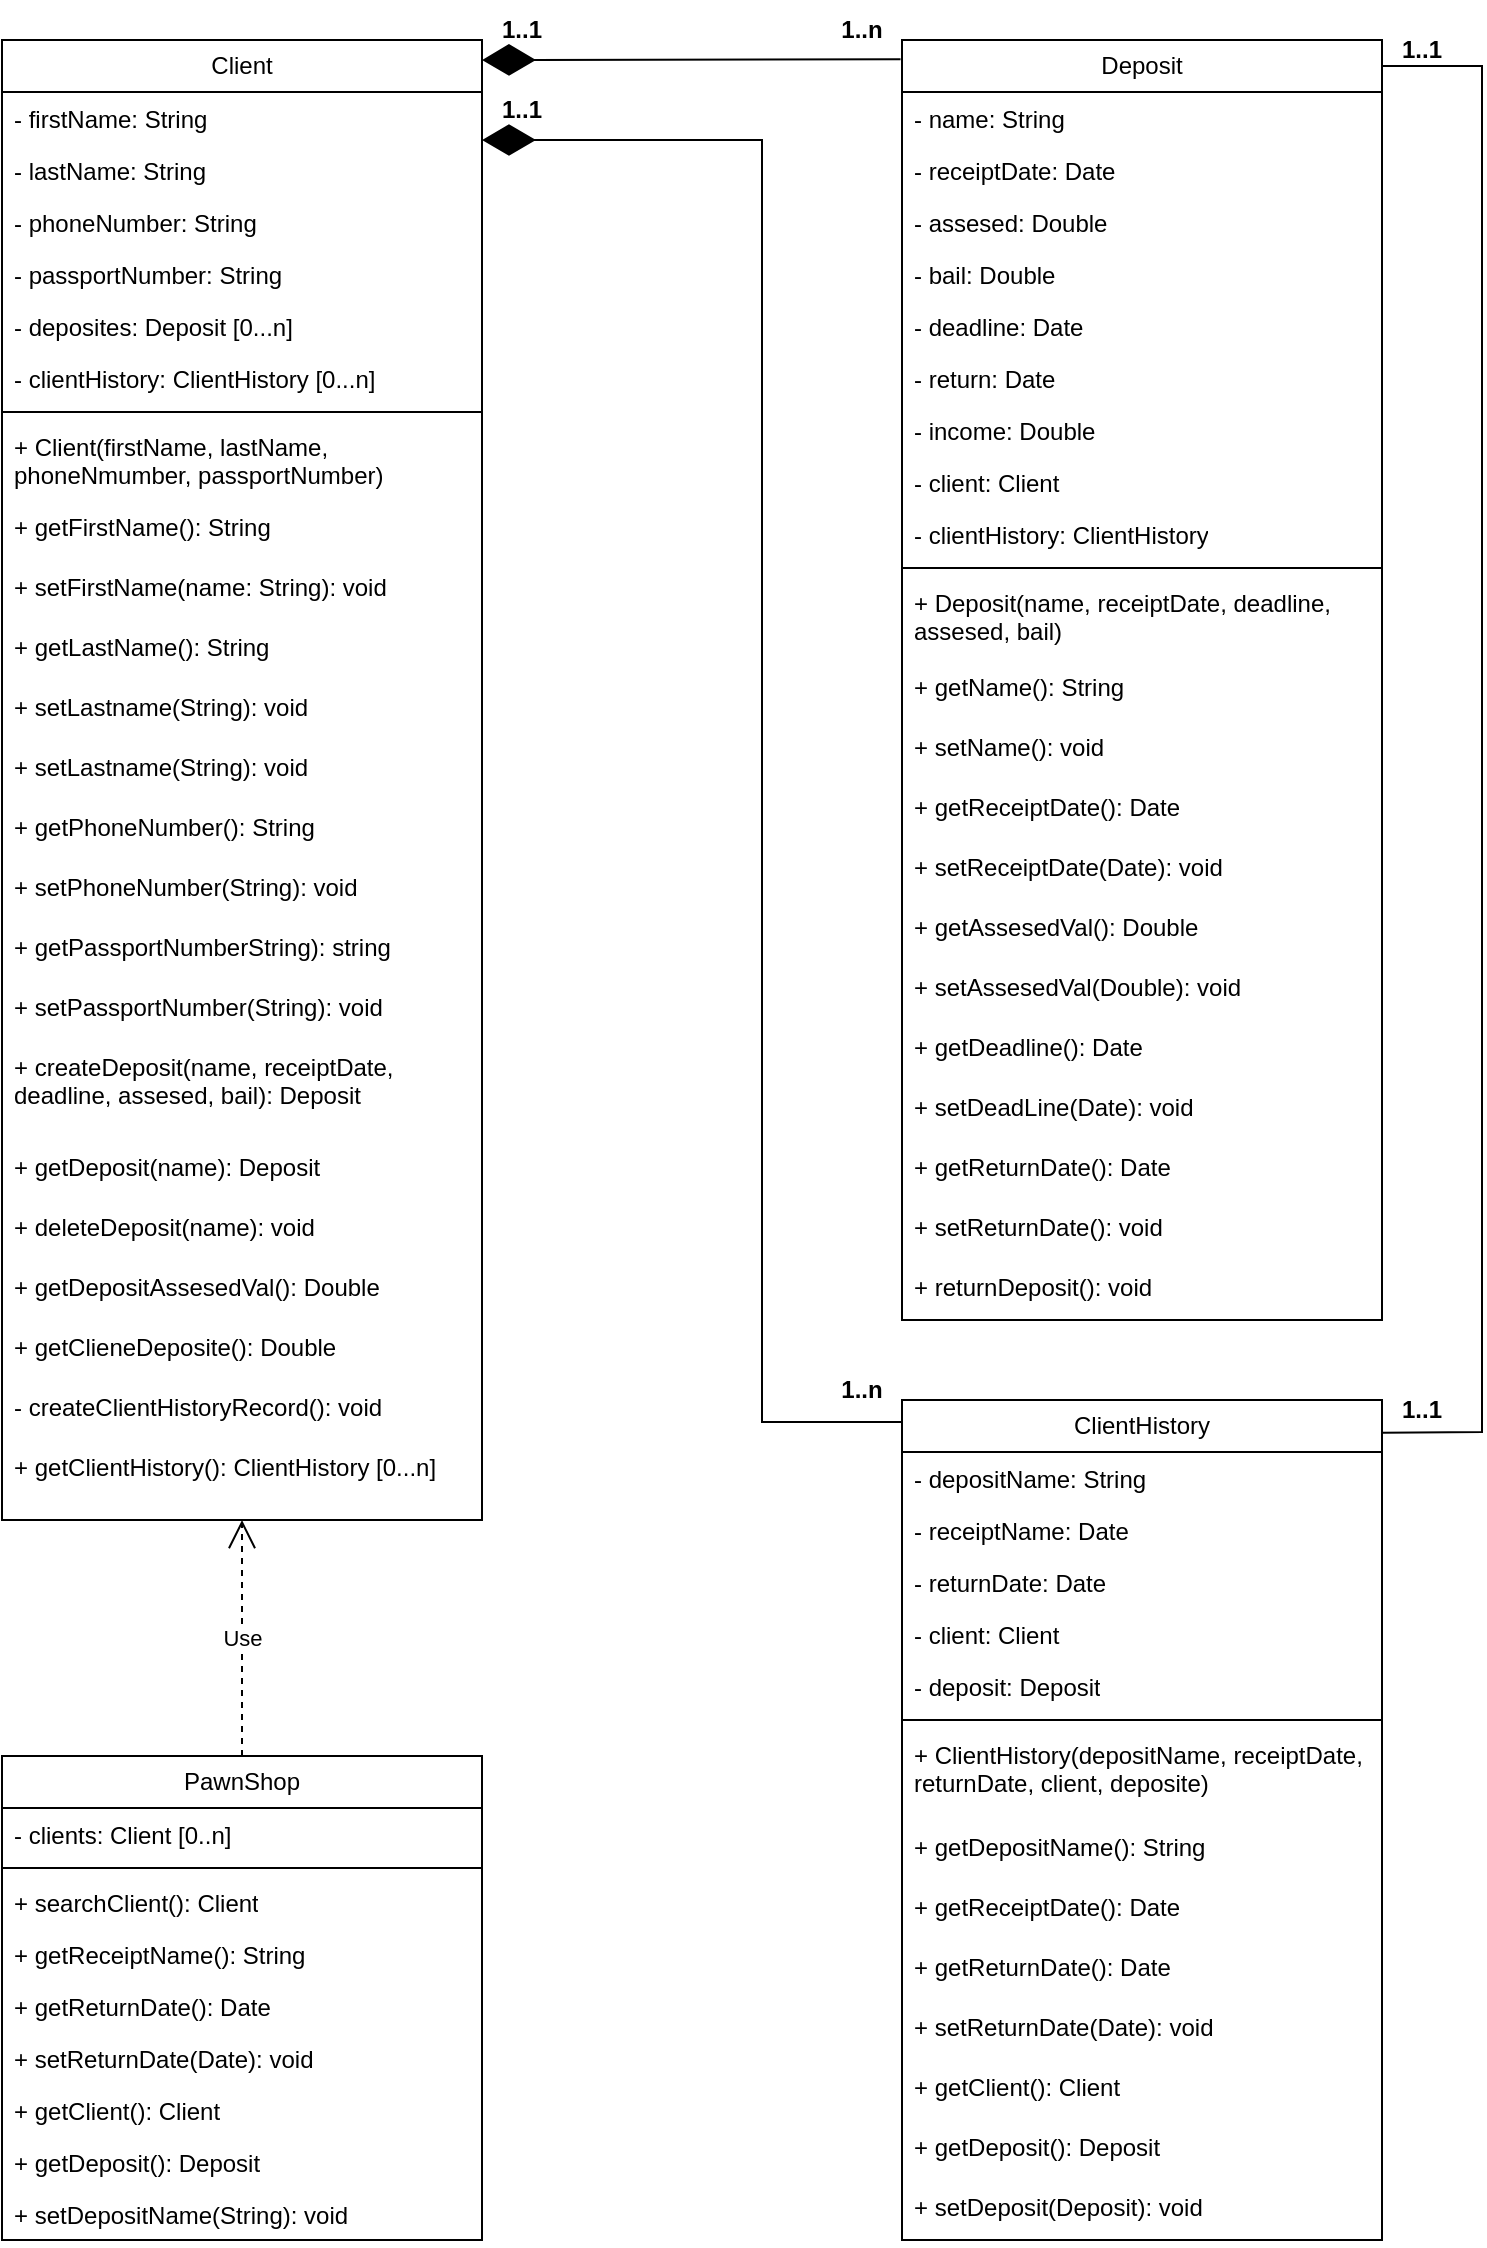 <mxfile version="21.0.10" type="github" pages="2">
  <diagram id="C5RBs43oDa-KdzZeNtuy" name="Page-1">
    <mxGraphModel dx="1050" dy="573" grid="1" gridSize="10" guides="1" tooltips="1" connect="1" arrows="1" fold="1" page="1" pageScale="1" pageWidth="827" pageHeight="1169" math="0" shadow="0">
      <root>
        <mxCell id="WIyWlLk6GJQsqaUBKTNV-0" />
        <mxCell id="WIyWlLk6GJQsqaUBKTNV-1" parent="WIyWlLk6GJQsqaUBKTNV-0" />
        <mxCell id="sgt7M5VkMBeyuBSzD53D-0" value="Client" style="swimlane;fontStyle=0;childLayout=stackLayout;horizontal=1;startSize=26;fillColor=none;horizontalStack=0;resizeParent=1;resizeParentMax=0;resizeLast=0;collapsible=1;marginBottom=0;whiteSpace=wrap;html=1;" vertex="1" parent="WIyWlLk6GJQsqaUBKTNV-1">
          <mxGeometry x="40" y="40" width="240" height="740" as="geometry" />
        </mxCell>
        <mxCell id="sgt7M5VkMBeyuBSzD53D-1" value="- firstName: String" style="text;strokeColor=none;fillColor=none;align=left;verticalAlign=top;spacingLeft=4;spacingRight=4;overflow=hidden;rotatable=0;points=[[0,0.5],[1,0.5]];portConstraint=eastwest;whiteSpace=wrap;html=1;" vertex="1" parent="sgt7M5VkMBeyuBSzD53D-0">
          <mxGeometry y="26" width="240" height="26" as="geometry" />
        </mxCell>
        <mxCell id="sgt7M5VkMBeyuBSzD53D-2" value="- lastName: String" style="text;strokeColor=none;fillColor=none;align=left;verticalAlign=top;spacingLeft=4;spacingRight=4;overflow=hidden;rotatable=0;points=[[0,0.5],[1,0.5]];portConstraint=eastwest;whiteSpace=wrap;html=1;" vertex="1" parent="sgt7M5VkMBeyuBSzD53D-0">
          <mxGeometry y="52" width="240" height="26" as="geometry" />
        </mxCell>
        <mxCell id="sgt7M5VkMBeyuBSzD53D-3" value="- phoneNumber: String" style="text;strokeColor=none;fillColor=none;align=left;verticalAlign=top;spacingLeft=4;spacingRight=4;overflow=hidden;rotatable=0;points=[[0,0.5],[1,0.5]];portConstraint=eastwest;whiteSpace=wrap;html=1;" vertex="1" parent="sgt7M5VkMBeyuBSzD53D-0">
          <mxGeometry y="78" width="240" height="26" as="geometry" />
        </mxCell>
        <mxCell id="sgt7M5VkMBeyuBSzD53D-34" value="- passportNumber: String" style="text;strokeColor=none;fillColor=none;align=left;verticalAlign=top;spacingLeft=4;spacingRight=4;overflow=hidden;rotatable=0;points=[[0,0.5],[1,0.5]];portConstraint=eastwest;whiteSpace=wrap;html=1;" vertex="1" parent="sgt7M5VkMBeyuBSzD53D-0">
          <mxGeometry y="104" width="240" height="26" as="geometry" />
        </mxCell>
        <mxCell id="sgt7M5VkMBeyuBSzD53D-35" value="- deposites: Deposit [0...n]" style="text;strokeColor=none;fillColor=none;align=left;verticalAlign=top;spacingLeft=4;spacingRight=4;overflow=hidden;rotatable=0;points=[[0,0.5],[1,0.5]];portConstraint=eastwest;whiteSpace=wrap;html=1;" vertex="1" parent="sgt7M5VkMBeyuBSzD53D-0">
          <mxGeometry y="130" width="240" height="26" as="geometry" />
        </mxCell>
        <mxCell id="sgt7M5VkMBeyuBSzD53D-36" value="- clientHistory: ClientHistory [0...n]" style="text;strokeColor=none;fillColor=none;align=left;verticalAlign=top;spacingLeft=4;spacingRight=4;overflow=hidden;rotatable=0;points=[[0,0.5],[1,0.5]];portConstraint=eastwest;whiteSpace=wrap;html=1;" vertex="1" parent="sgt7M5VkMBeyuBSzD53D-0">
          <mxGeometry y="156" width="240" height="26" as="geometry" />
        </mxCell>
        <mxCell id="sgt7M5VkMBeyuBSzD53D-38" value="" style="line;strokeWidth=1;fillColor=none;align=left;verticalAlign=middle;spacingTop=-1;spacingLeft=3;spacingRight=3;rotatable=0;labelPosition=right;points=[];portConstraint=eastwest;strokeColor=inherit;" vertex="1" parent="sgt7M5VkMBeyuBSzD53D-0">
          <mxGeometry y="182" width="240" height="8" as="geometry" />
        </mxCell>
        <mxCell id="sgt7M5VkMBeyuBSzD53D-39" value="+ Client(firstName, lastName, phoneNmumber, passportNumber)" style="text;strokeColor=none;fillColor=none;align=left;verticalAlign=top;spacingLeft=4;spacingRight=4;overflow=hidden;rotatable=0;points=[[0,0.5],[1,0.5]];portConstraint=eastwest;whiteSpace=wrap;html=1;" vertex="1" parent="sgt7M5VkMBeyuBSzD53D-0">
          <mxGeometry y="190" width="240" height="40" as="geometry" />
        </mxCell>
        <mxCell id="sgt7M5VkMBeyuBSzD53D-40" value="+ getFirstName(): String" style="text;strokeColor=none;fillColor=none;align=left;verticalAlign=top;spacingLeft=4;spacingRight=4;overflow=hidden;rotatable=0;points=[[0,0.5],[1,0.5]];portConstraint=eastwest;whiteSpace=wrap;html=1;" vertex="1" parent="sgt7M5VkMBeyuBSzD53D-0">
          <mxGeometry y="230" width="240" height="30" as="geometry" />
        </mxCell>
        <mxCell id="sgt7M5VkMBeyuBSzD53D-41" value="+ setFirstName(name: String): void" style="text;strokeColor=none;fillColor=none;align=left;verticalAlign=top;spacingLeft=4;spacingRight=4;overflow=hidden;rotatable=0;points=[[0,0.5],[1,0.5]];portConstraint=eastwest;whiteSpace=wrap;html=1;" vertex="1" parent="sgt7M5VkMBeyuBSzD53D-0">
          <mxGeometry y="260" width="240" height="30" as="geometry" />
        </mxCell>
        <mxCell id="sgt7M5VkMBeyuBSzD53D-42" value="+ getLastName(): String" style="text;strokeColor=none;fillColor=none;align=left;verticalAlign=top;spacingLeft=4;spacingRight=4;overflow=hidden;rotatable=0;points=[[0,0.5],[1,0.5]];portConstraint=eastwest;whiteSpace=wrap;html=1;" vertex="1" parent="sgt7M5VkMBeyuBSzD53D-0">
          <mxGeometry y="290" width="240" height="30" as="geometry" />
        </mxCell>
        <mxCell id="sgt7M5VkMBeyuBSzD53D-44" value="+ setLastname(String): void" style="text;strokeColor=none;fillColor=none;align=left;verticalAlign=top;spacingLeft=4;spacingRight=4;overflow=hidden;rotatable=0;points=[[0,0.5],[1,0.5]];portConstraint=eastwest;whiteSpace=wrap;html=1;" vertex="1" parent="sgt7M5VkMBeyuBSzD53D-0">
          <mxGeometry y="320" width="240" height="30" as="geometry" />
        </mxCell>
        <mxCell id="sgt7M5VkMBeyuBSzD53D-45" value="+ setLastname(String): void" style="text;strokeColor=none;fillColor=none;align=left;verticalAlign=top;spacingLeft=4;spacingRight=4;overflow=hidden;rotatable=0;points=[[0,0.5],[1,0.5]];portConstraint=eastwest;whiteSpace=wrap;html=1;" vertex="1" parent="sgt7M5VkMBeyuBSzD53D-0">
          <mxGeometry y="350" width="240" height="30" as="geometry" />
        </mxCell>
        <mxCell id="sgt7M5VkMBeyuBSzD53D-46" value="+ getPhoneNumber(): String" style="text;strokeColor=none;fillColor=none;align=left;verticalAlign=top;spacingLeft=4;spacingRight=4;overflow=hidden;rotatable=0;points=[[0,0.5],[1,0.5]];portConstraint=eastwest;whiteSpace=wrap;html=1;" vertex="1" parent="sgt7M5VkMBeyuBSzD53D-0">
          <mxGeometry y="380" width="240" height="30" as="geometry" />
        </mxCell>
        <mxCell id="sgt7M5VkMBeyuBSzD53D-47" value="+ setPhoneNumber(String): void" style="text;strokeColor=none;fillColor=none;align=left;verticalAlign=top;spacingLeft=4;spacingRight=4;overflow=hidden;rotatable=0;points=[[0,0.5],[1,0.5]];portConstraint=eastwest;whiteSpace=wrap;html=1;" vertex="1" parent="sgt7M5VkMBeyuBSzD53D-0">
          <mxGeometry y="410" width="240" height="30" as="geometry" />
        </mxCell>
        <mxCell id="sgt7M5VkMBeyuBSzD53D-48" value="+ getPassportNumberString): string" style="text;strokeColor=none;fillColor=none;align=left;verticalAlign=top;spacingLeft=4;spacingRight=4;overflow=hidden;rotatable=0;points=[[0,0.5],[1,0.5]];portConstraint=eastwest;whiteSpace=wrap;html=1;" vertex="1" parent="sgt7M5VkMBeyuBSzD53D-0">
          <mxGeometry y="440" width="240" height="30" as="geometry" />
        </mxCell>
        <mxCell id="sgt7M5VkMBeyuBSzD53D-49" value="+ setPassportNumber(String): void" style="text;strokeColor=none;fillColor=none;align=left;verticalAlign=top;spacingLeft=4;spacingRight=4;overflow=hidden;rotatable=0;points=[[0,0.5],[1,0.5]];portConstraint=eastwest;whiteSpace=wrap;html=1;" vertex="1" parent="sgt7M5VkMBeyuBSzD53D-0">
          <mxGeometry y="470" width="240" height="30" as="geometry" />
        </mxCell>
        <mxCell id="sgt7M5VkMBeyuBSzD53D-50" value="+ createDeposit(name, receiptDate, deadline, assesed, bail): Deposit" style="text;strokeColor=none;fillColor=none;align=left;verticalAlign=top;spacingLeft=4;spacingRight=4;overflow=hidden;rotatable=0;points=[[0,0.5],[1,0.5]];portConstraint=eastwest;whiteSpace=wrap;html=1;" vertex="1" parent="sgt7M5VkMBeyuBSzD53D-0">
          <mxGeometry y="500" width="240" height="50" as="geometry" />
        </mxCell>
        <mxCell id="sgt7M5VkMBeyuBSzD53D-51" value="+ getDeposit(name): Deposit" style="text;strokeColor=none;fillColor=none;align=left;verticalAlign=top;spacingLeft=4;spacingRight=4;overflow=hidden;rotatable=0;points=[[0,0.5],[1,0.5]];portConstraint=eastwest;whiteSpace=wrap;html=1;" vertex="1" parent="sgt7M5VkMBeyuBSzD53D-0">
          <mxGeometry y="550" width="240" height="30" as="geometry" />
        </mxCell>
        <mxCell id="sgt7M5VkMBeyuBSzD53D-52" value="+ deleteDeposit(name): void" style="text;strokeColor=none;fillColor=none;align=left;verticalAlign=top;spacingLeft=4;spacingRight=4;overflow=hidden;rotatable=0;points=[[0,0.5],[1,0.5]];portConstraint=eastwest;whiteSpace=wrap;html=1;" vertex="1" parent="sgt7M5VkMBeyuBSzD53D-0">
          <mxGeometry y="580" width="240" height="30" as="geometry" />
        </mxCell>
        <mxCell id="sgt7M5VkMBeyuBSzD53D-53" value="+ getDepositAssesedVal(): Double" style="text;strokeColor=none;fillColor=none;align=left;verticalAlign=top;spacingLeft=4;spacingRight=4;overflow=hidden;rotatable=0;points=[[0,0.5],[1,0.5]];portConstraint=eastwest;whiteSpace=wrap;html=1;" vertex="1" parent="sgt7M5VkMBeyuBSzD53D-0">
          <mxGeometry y="610" width="240" height="30" as="geometry" />
        </mxCell>
        <mxCell id="sgt7M5VkMBeyuBSzD53D-54" value="+ getClieneDeposite(): Double&amp;nbsp;" style="text;strokeColor=none;fillColor=none;align=left;verticalAlign=top;spacingLeft=4;spacingRight=4;overflow=hidden;rotatable=0;points=[[0,0.5],[1,0.5]];portConstraint=eastwest;whiteSpace=wrap;html=1;" vertex="1" parent="sgt7M5VkMBeyuBSzD53D-0">
          <mxGeometry y="640" width="240" height="30" as="geometry" />
        </mxCell>
        <mxCell id="sgt7M5VkMBeyuBSzD53D-55" value="- createClientHistoryRecord(): void" style="text;strokeColor=none;fillColor=none;align=left;verticalAlign=top;spacingLeft=4;spacingRight=4;overflow=hidden;rotatable=0;points=[[0,0.5],[1,0.5]];portConstraint=eastwest;whiteSpace=wrap;html=1;" vertex="1" parent="sgt7M5VkMBeyuBSzD53D-0">
          <mxGeometry y="670" width="240" height="30" as="geometry" />
        </mxCell>
        <mxCell id="sgt7M5VkMBeyuBSzD53D-56" value="+ getClientHistory(): ClientHistory [0...n]" style="text;strokeColor=none;fillColor=none;align=left;verticalAlign=top;spacingLeft=4;spacingRight=4;overflow=hidden;rotatable=0;points=[[0,0.5],[1,0.5]];portConstraint=eastwest;whiteSpace=wrap;html=1;" vertex="1" parent="sgt7M5VkMBeyuBSzD53D-0">
          <mxGeometry y="700" width="240" height="40" as="geometry" />
        </mxCell>
        <mxCell id="sgt7M5VkMBeyuBSzD53D-7" value="Deposit" style="swimlane;fontStyle=0;childLayout=stackLayout;horizontal=1;startSize=26;fillColor=none;horizontalStack=0;resizeParent=1;resizeParentMax=0;resizeLast=0;collapsible=1;marginBottom=0;whiteSpace=wrap;html=1;movable=1;resizable=1;rotatable=1;deletable=1;editable=1;locked=0;connectable=1;" vertex="1" parent="WIyWlLk6GJQsqaUBKTNV-1">
          <mxGeometry x="490" y="40" width="240" height="640" as="geometry" />
        </mxCell>
        <mxCell id="sgt7M5VkMBeyuBSzD53D-8" value="- name: String" style="text;strokeColor=none;fillColor=none;align=left;verticalAlign=top;spacingLeft=4;spacingRight=4;overflow=hidden;rotatable=0;points=[[0,0.5],[1,0.5]];portConstraint=eastwest;whiteSpace=wrap;html=1;" vertex="1" parent="sgt7M5VkMBeyuBSzD53D-7">
          <mxGeometry y="26" width="240" height="26" as="geometry" />
        </mxCell>
        <mxCell id="sgt7M5VkMBeyuBSzD53D-9" value="- receiptDate: Date" style="text;strokeColor=none;fillColor=none;align=left;verticalAlign=top;spacingLeft=4;spacingRight=4;overflow=hidden;rotatable=0;points=[[0,0.5],[1,0.5]];portConstraint=eastwest;whiteSpace=wrap;html=1;" vertex="1" parent="sgt7M5VkMBeyuBSzD53D-7">
          <mxGeometry y="52" width="240" height="26" as="geometry" />
        </mxCell>
        <mxCell id="sgt7M5VkMBeyuBSzD53D-30" value="- assesed: Double&amp;nbsp;" style="text;strokeColor=none;fillColor=none;align=left;verticalAlign=top;spacingLeft=4;spacingRight=4;overflow=hidden;rotatable=0;points=[[0,0.5],[1,0.5]];portConstraint=eastwest;whiteSpace=wrap;html=1;" vertex="1" parent="sgt7M5VkMBeyuBSzD53D-7">
          <mxGeometry y="78" width="240" height="26" as="geometry" />
        </mxCell>
        <mxCell id="sgt7M5VkMBeyuBSzD53D-31" value="- bail: Double" style="text;strokeColor=none;fillColor=none;align=left;verticalAlign=top;spacingLeft=4;spacingRight=4;overflow=hidden;rotatable=0;points=[[0,0.5],[1,0.5]];portConstraint=eastwest;whiteSpace=wrap;html=1;" vertex="1" parent="sgt7M5VkMBeyuBSzD53D-7">
          <mxGeometry y="104" width="240" height="26" as="geometry" />
        </mxCell>
        <mxCell id="sgt7M5VkMBeyuBSzD53D-57" value="- deadline: Date" style="text;strokeColor=none;fillColor=none;align=left;verticalAlign=top;spacingLeft=4;spacingRight=4;overflow=hidden;rotatable=0;points=[[0,0.5],[1,0.5]];portConstraint=eastwest;whiteSpace=wrap;html=1;" vertex="1" parent="sgt7M5VkMBeyuBSzD53D-7">
          <mxGeometry y="130" width="240" height="26" as="geometry" />
        </mxCell>
        <mxCell id="sgt7M5VkMBeyuBSzD53D-58" value="- return: Date" style="text;strokeColor=none;fillColor=none;align=left;verticalAlign=top;spacingLeft=4;spacingRight=4;overflow=hidden;rotatable=0;points=[[0,0.5],[1,0.5]];portConstraint=eastwest;whiteSpace=wrap;html=1;" vertex="1" parent="sgt7M5VkMBeyuBSzD53D-7">
          <mxGeometry y="156" width="240" height="26" as="geometry" />
        </mxCell>
        <mxCell id="sgt7M5VkMBeyuBSzD53D-59" value="- income: Double" style="text;strokeColor=none;fillColor=none;align=left;verticalAlign=top;spacingLeft=4;spacingRight=4;overflow=hidden;rotatable=0;points=[[0,0.5],[1,0.5]];portConstraint=eastwest;whiteSpace=wrap;html=1;" vertex="1" parent="sgt7M5VkMBeyuBSzD53D-7">
          <mxGeometry y="182" width="240" height="26" as="geometry" />
        </mxCell>
        <mxCell id="sgt7M5VkMBeyuBSzD53D-60" value="- client: Client" style="text;strokeColor=none;fillColor=none;align=left;verticalAlign=top;spacingLeft=4;spacingRight=4;overflow=hidden;rotatable=0;points=[[0,0.5],[1,0.5]];portConstraint=eastwest;whiteSpace=wrap;html=1;" vertex="1" parent="sgt7M5VkMBeyuBSzD53D-7">
          <mxGeometry y="208" width="240" height="26" as="geometry" />
        </mxCell>
        <mxCell id="sgt7M5VkMBeyuBSzD53D-61" value="- clientHistory: ClientHistory" style="text;strokeColor=none;fillColor=none;align=left;verticalAlign=top;spacingLeft=4;spacingRight=4;overflow=hidden;rotatable=0;points=[[0,0.5],[1,0.5]];portConstraint=eastwest;whiteSpace=wrap;html=1;" vertex="1" parent="sgt7M5VkMBeyuBSzD53D-7">
          <mxGeometry y="234" width="240" height="26" as="geometry" />
        </mxCell>
        <mxCell id="sgt7M5VkMBeyuBSzD53D-62" value="" style="line;strokeWidth=1;fillColor=none;align=left;verticalAlign=middle;spacingTop=-1;spacingLeft=3;spacingRight=3;rotatable=0;labelPosition=right;points=[];portConstraint=eastwest;strokeColor=inherit;" vertex="1" parent="sgt7M5VkMBeyuBSzD53D-7">
          <mxGeometry y="260" width="240" height="8" as="geometry" />
        </mxCell>
        <mxCell id="sgt7M5VkMBeyuBSzD53D-63" value="+ Deposit(name, receiptDate, deadline, assesed, bail)" style="text;strokeColor=none;fillColor=none;align=left;verticalAlign=top;spacingLeft=4;spacingRight=4;overflow=hidden;rotatable=0;points=[[0,0.5],[1,0.5]];portConstraint=eastwest;whiteSpace=wrap;html=1;" vertex="1" parent="sgt7M5VkMBeyuBSzD53D-7">
          <mxGeometry y="268" width="240" height="42" as="geometry" />
        </mxCell>
        <mxCell id="sgt7M5VkMBeyuBSzD53D-64" value="+ getName(): String" style="text;strokeColor=none;fillColor=none;align=left;verticalAlign=top;spacingLeft=4;spacingRight=4;overflow=hidden;rotatable=0;points=[[0,0.5],[1,0.5]];portConstraint=eastwest;whiteSpace=wrap;html=1;" vertex="1" parent="sgt7M5VkMBeyuBSzD53D-7">
          <mxGeometry y="310" width="240" height="30" as="geometry" />
        </mxCell>
        <mxCell id="sgt7M5VkMBeyuBSzD53D-69" value="+ setName(): void" style="text;strokeColor=none;fillColor=none;align=left;verticalAlign=top;spacingLeft=4;spacingRight=4;overflow=hidden;rotatable=0;points=[[0,0.5],[1,0.5]];portConstraint=eastwest;whiteSpace=wrap;html=1;" vertex="1" parent="sgt7M5VkMBeyuBSzD53D-7">
          <mxGeometry y="340" width="240" height="30" as="geometry" />
        </mxCell>
        <mxCell id="sgt7M5VkMBeyuBSzD53D-65" value="+ getReceiptDate(): Date" style="text;strokeColor=none;fillColor=none;align=left;verticalAlign=top;spacingLeft=4;spacingRight=4;overflow=hidden;rotatable=0;points=[[0,0.5],[1,0.5]];portConstraint=eastwest;whiteSpace=wrap;html=1;" vertex="1" parent="sgt7M5VkMBeyuBSzD53D-7">
          <mxGeometry y="370" width="240" height="30" as="geometry" />
        </mxCell>
        <mxCell id="sgt7M5VkMBeyuBSzD53D-66" value="+ setReceiptDate(Date): void" style="text;strokeColor=none;fillColor=none;align=left;verticalAlign=top;spacingLeft=4;spacingRight=4;overflow=hidden;rotatable=0;points=[[0,0.5],[1,0.5]];portConstraint=eastwest;whiteSpace=wrap;html=1;" vertex="1" parent="sgt7M5VkMBeyuBSzD53D-7">
          <mxGeometry y="400" width="240" height="30" as="geometry" />
        </mxCell>
        <mxCell id="sgt7M5VkMBeyuBSzD53D-67" value="+ getAssesedVal(): Double" style="text;strokeColor=none;fillColor=none;align=left;verticalAlign=top;spacingLeft=4;spacingRight=4;overflow=hidden;rotatable=0;points=[[0,0.5],[1,0.5]];portConstraint=eastwest;whiteSpace=wrap;html=1;" vertex="1" parent="sgt7M5VkMBeyuBSzD53D-7">
          <mxGeometry y="430" width="240" height="30" as="geometry" />
        </mxCell>
        <mxCell id="sgt7M5VkMBeyuBSzD53D-68" value="+ setAssesedVal(Double): void" style="text;strokeColor=none;fillColor=none;align=left;verticalAlign=top;spacingLeft=4;spacingRight=4;overflow=hidden;rotatable=0;points=[[0,0.5],[1,0.5]];portConstraint=eastwest;whiteSpace=wrap;html=1;" vertex="1" parent="sgt7M5VkMBeyuBSzD53D-7">
          <mxGeometry y="460" width="240" height="30" as="geometry" />
        </mxCell>
        <mxCell id="sgt7M5VkMBeyuBSzD53D-70" value="+ getDeadline(): Date" style="text;strokeColor=none;fillColor=none;align=left;verticalAlign=top;spacingLeft=4;spacingRight=4;overflow=hidden;rotatable=0;points=[[0,0.5],[1,0.5]];portConstraint=eastwest;whiteSpace=wrap;html=1;" vertex="1" parent="sgt7M5VkMBeyuBSzD53D-7">
          <mxGeometry y="490" width="240" height="30" as="geometry" />
        </mxCell>
        <mxCell id="sgt7M5VkMBeyuBSzD53D-71" value="+ setDeadLine(Date): void" style="text;strokeColor=none;fillColor=none;align=left;verticalAlign=top;spacingLeft=4;spacingRight=4;overflow=hidden;rotatable=0;points=[[0,0.5],[1,0.5]];portConstraint=eastwest;whiteSpace=wrap;html=1;" vertex="1" parent="sgt7M5VkMBeyuBSzD53D-7">
          <mxGeometry y="520" width="240" height="30" as="geometry" />
        </mxCell>
        <mxCell id="sgt7M5VkMBeyuBSzD53D-72" value="+ getReturnDate(): Date" style="text;strokeColor=none;fillColor=none;align=left;verticalAlign=top;spacingLeft=4;spacingRight=4;overflow=hidden;rotatable=0;points=[[0,0.5],[1,0.5]];portConstraint=eastwest;whiteSpace=wrap;html=1;" vertex="1" parent="sgt7M5VkMBeyuBSzD53D-7">
          <mxGeometry y="550" width="240" height="30" as="geometry" />
        </mxCell>
        <mxCell id="sgt7M5VkMBeyuBSzD53D-73" value="+ setReturnDate(): void" style="text;strokeColor=none;fillColor=none;align=left;verticalAlign=top;spacingLeft=4;spacingRight=4;overflow=hidden;rotatable=0;points=[[0,0.5],[1,0.5]];portConstraint=eastwest;whiteSpace=wrap;html=1;" vertex="1" parent="sgt7M5VkMBeyuBSzD53D-7">
          <mxGeometry y="580" width="240" height="30" as="geometry" />
        </mxCell>
        <mxCell id="sgt7M5VkMBeyuBSzD53D-74" value="+ returnDeposit(): void" style="text;strokeColor=none;fillColor=none;align=left;verticalAlign=top;spacingLeft=4;spacingRight=4;overflow=hidden;rotatable=0;points=[[0,0.5],[1,0.5]];portConstraint=eastwest;whiteSpace=wrap;html=1;" vertex="1" parent="sgt7M5VkMBeyuBSzD53D-7">
          <mxGeometry y="610" width="240" height="30" as="geometry" />
        </mxCell>
        <mxCell id="sgt7M5VkMBeyuBSzD53D-11" value="ClientHistory" style="swimlane;fontStyle=0;childLayout=stackLayout;horizontal=1;startSize=26;fillColor=none;horizontalStack=0;resizeParent=1;resizeParentMax=0;resizeLast=0;collapsible=1;marginBottom=0;whiteSpace=wrap;html=1;" vertex="1" parent="WIyWlLk6GJQsqaUBKTNV-1">
          <mxGeometry x="490" y="720" width="240" height="420" as="geometry" />
        </mxCell>
        <mxCell id="sgt7M5VkMBeyuBSzD53D-12" value="- depositName: String" style="text;strokeColor=none;fillColor=none;align=left;verticalAlign=top;spacingLeft=4;spacingRight=4;overflow=hidden;rotatable=0;points=[[0,0.5],[1,0.5]];portConstraint=eastwest;whiteSpace=wrap;html=1;" vertex="1" parent="sgt7M5VkMBeyuBSzD53D-11">
          <mxGeometry y="26" width="240" height="26" as="geometry" />
        </mxCell>
        <mxCell id="sgt7M5VkMBeyuBSzD53D-75" value="- receiptName: Date" style="text;strokeColor=none;fillColor=none;align=left;verticalAlign=top;spacingLeft=4;spacingRight=4;overflow=hidden;rotatable=0;points=[[0,0.5],[1,0.5]];portConstraint=eastwest;whiteSpace=wrap;html=1;" vertex="1" parent="sgt7M5VkMBeyuBSzD53D-11">
          <mxGeometry y="52" width="240" height="26" as="geometry" />
        </mxCell>
        <mxCell id="sgt7M5VkMBeyuBSzD53D-76" value="- returnDate: Date" style="text;strokeColor=none;fillColor=none;align=left;verticalAlign=top;spacingLeft=4;spacingRight=4;overflow=hidden;rotatable=0;points=[[0,0.5],[1,0.5]];portConstraint=eastwest;whiteSpace=wrap;html=1;" vertex="1" parent="sgt7M5VkMBeyuBSzD53D-11">
          <mxGeometry y="78" width="240" height="26" as="geometry" />
        </mxCell>
        <mxCell id="sgt7M5VkMBeyuBSzD53D-77" value="- client: Client" style="text;strokeColor=none;fillColor=none;align=left;verticalAlign=top;spacingLeft=4;spacingRight=4;overflow=hidden;rotatable=0;points=[[0,0.5],[1,0.5]];portConstraint=eastwest;whiteSpace=wrap;html=1;" vertex="1" parent="sgt7M5VkMBeyuBSzD53D-11">
          <mxGeometry y="104" width="240" height="26" as="geometry" />
        </mxCell>
        <mxCell id="sgt7M5VkMBeyuBSzD53D-78" value="- deposit: Deposit" style="text;strokeColor=none;fillColor=none;align=left;verticalAlign=top;spacingLeft=4;spacingRight=4;overflow=hidden;rotatable=0;points=[[0,0.5],[1,0.5]];portConstraint=eastwest;whiteSpace=wrap;html=1;" vertex="1" parent="sgt7M5VkMBeyuBSzD53D-11">
          <mxGeometry y="130" width="240" height="26" as="geometry" />
        </mxCell>
        <mxCell id="sgt7M5VkMBeyuBSzD53D-79" value="" style="line;strokeWidth=1;fillColor=none;align=left;verticalAlign=middle;spacingTop=-1;spacingLeft=3;spacingRight=3;rotatable=0;labelPosition=right;points=[];portConstraint=eastwest;strokeColor=inherit;" vertex="1" parent="sgt7M5VkMBeyuBSzD53D-11">
          <mxGeometry y="156" width="240" height="8" as="geometry" />
        </mxCell>
        <mxCell id="sgt7M5VkMBeyuBSzD53D-80" value="+ ClientHistory(depositName, receiptDate, returnDate, client, deposite)" style="text;strokeColor=none;fillColor=none;align=left;verticalAlign=top;spacingLeft=4;spacingRight=4;overflow=hidden;rotatable=0;points=[[0,0.5],[1,0.5]];portConstraint=eastwest;whiteSpace=wrap;html=1;" vertex="1" parent="sgt7M5VkMBeyuBSzD53D-11">
          <mxGeometry y="164" width="240" height="46" as="geometry" />
        </mxCell>
        <mxCell id="sgt7M5VkMBeyuBSzD53D-89" value="+ getDepositName(): String" style="text;strokeColor=none;fillColor=none;align=left;verticalAlign=top;spacingLeft=4;spacingRight=4;overflow=hidden;rotatable=0;points=[[0,0.5],[1,0.5]];portConstraint=eastwest;whiteSpace=wrap;html=1;" vertex="1" parent="sgt7M5VkMBeyuBSzD53D-11">
          <mxGeometry y="210" width="240" height="30" as="geometry" />
        </mxCell>
        <mxCell id="sgt7M5VkMBeyuBSzD53D-90" value="+ getReceiptDate(): Date" style="text;strokeColor=none;fillColor=none;align=left;verticalAlign=top;spacingLeft=4;spacingRight=4;overflow=hidden;rotatable=0;points=[[0,0.5],[1,0.5]];portConstraint=eastwest;whiteSpace=wrap;html=1;" vertex="1" parent="sgt7M5VkMBeyuBSzD53D-11">
          <mxGeometry y="240" width="240" height="30" as="geometry" />
        </mxCell>
        <mxCell id="sgt7M5VkMBeyuBSzD53D-91" value="+ getReturnDate(): Date" style="text;strokeColor=none;fillColor=none;align=left;verticalAlign=top;spacingLeft=4;spacingRight=4;overflow=hidden;rotatable=0;points=[[0,0.5],[1,0.5]];portConstraint=eastwest;whiteSpace=wrap;html=1;" vertex="1" parent="sgt7M5VkMBeyuBSzD53D-11">
          <mxGeometry y="270" width="240" height="30" as="geometry" />
        </mxCell>
        <mxCell id="sgt7M5VkMBeyuBSzD53D-92" value="+ setReturnDate(Date): void" style="text;strokeColor=none;fillColor=none;align=left;verticalAlign=top;spacingLeft=4;spacingRight=4;overflow=hidden;rotatable=0;points=[[0,0.5],[1,0.5]];portConstraint=eastwest;whiteSpace=wrap;html=1;" vertex="1" parent="sgt7M5VkMBeyuBSzD53D-11">
          <mxGeometry y="300" width="240" height="30" as="geometry" />
        </mxCell>
        <mxCell id="sgt7M5VkMBeyuBSzD53D-93" value="+ getClient(): Client" style="text;strokeColor=none;fillColor=none;align=left;verticalAlign=top;spacingLeft=4;spacingRight=4;overflow=hidden;rotatable=0;points=[[0,0.5],[1,0.5]];portConstraint=eastwest;whiteSpace=wrap;html=1;" vertex="1" parent="sgt7M5VkMBeyuBSzD53D-11">
          <mxGeometry y="330" width="240" height="30" as="geometry" />
        </mxCell>
        <mxCell id="sgt7M5VkMBeyuBSzD53D-94" value="+ getDeposit(): Deposit" style="text;strokeColor=none;fillColor=none;align=left;verticalAlign=top;spacingLeft=4;spacingRight=4;overflow=hidden;rotatable=0;points=[[0,0.5],[1,0.5]];portConstraint=eastwest;whiteSpace=wrap;html=1;" vertex="1" parent="sgt7M5VkMBeyuBSzD53D-11">
          <mxGeometry y="360" width="240" height="30" as="geometry" />
        </mxCell>
        <mxCell id="sgt7M5VkMBeyuBSzD53D-95" value="+ setDeposit(Deposit): void" style="text;strokeColor=none;fillColor=none;align=left;verticalAlign=top;spacingLeft=4;spacingRight=4;overflow=hidden;rotatable=0;points=[[0,0.5],[1,0.5]];portConstraint=eastwest;whiteSpace=wrap;html=1;" vertex="1" parent="sgt7M5VkMBeyuBSzD53D-11">
          <mxGeometry y="390" width="240" height="30" as="geometry" />
        </mxCell>
        <mxCell id="sgt7M5VkMBeyuBSzD53D-15" value="PawnShop" style="swimlane;fontStyle=0;childLayout=stackLayout;horizontal=1;startSize=26;fillColor=none;horizontalStack=0;resizeParent=1;resizeParentMax=0;resizeLast=0;collapsible=1;marginBottom=0;whiteSpace=wrap;html=1;" vertex="1" parent="WIyWlLk6GJQsqaUBKTNV-1">
          <mxGeometry x="40" y="898" width="240" height="242" as="geometry" />
        </mxCell>
        <mxCell id="sgt7M5VkMBeyuBSzD53D-16" value="- clients: Client [0..n]" style="text;strokeColor=none;fillColor=none;align=left;verticalAlign=top;spacingLeft=4;spacingRight=4;overflow=hidden;rotatable=0;points=[[0,0.5],[1,0.5]];portConstraint=eastwest;whiteSpace=wrap;html=1;" vertex="1" parent="sgt7M5VkMBeyuBSzD53D-15">
          <mxGeometry y="26" width="240" height="26" as="geometry" />
        </mxCell>
        <mxCell id="sgt7M5VkMBeyuBSzD53D-96" value="" style="line;strokeWidth=1;fillColor=none;align=left;verticalAlign=middle;spacingTop=-1;spacingLeft=3;spacingRight=3;rotatable=0;labelPosition=right;points=[];portConstraint=eastwest;strokeColor=inherit;" vertex="1" parent="sgt7M5VkMBeyuBSzD53D-15">
          <mxGeometry y="52" width="240" height="8" as="geometry" />
        </mxCell>
        <mxCell id="sgt7M5VkMBeyuBSzD53D-97" value="+ searchClient(): Client" style="text;strokeColor=none;fillColor=none;align=left;verticalAlign=top;spacingLeft=4;spacingRight=4;overflow=hidden;rotatable=0;points=[[0,0.5],[1,0.5]];portConstraint=eastwest;whiteSpace=wrap;html=1;" vertex="1" parent="sgt7M5VkMBeyuBSzD53D-15">
          <mxGeometry y="60" width="240" height="26" as="geometry" />
        </mxCell>
        <mxCell id="sgt7M5VkMBeyuBSzD53D-114" value="+ getReceiptName(): String" style="text;strokeColor=none;fillColor=none;align=left;verticalAlign=top;spacingLeft=4;spacingRight=4;overflow=hidden;rotatable=0;points=[[0,0.5],[1,0.5]];portConstraint=eastwest;whiteSpace=wrap;html=1;" vertex="1" parent="sgt7M5VkMBeyuBSzD53D-15">
          <mxGeometry y="86" width="240" height="26" as="geometry" />
        </mxCell>
        <mxCell id="sgt7M5VkMBeyuBSzD53D-115" value="+ getReturnDate(): Date" style="text;strokeColor=none;fillColor=none;align=left;verticalAlign=top;spacingLeft=4;spacingRight=4;overflow=hidden;rotatable=0;points=[[0,0.5],[1,0.5]];portConstraint=eastwest;whiteSpace=wrap;html=1;" vertex="1" parent="sgt7M5VkMBeyuBSzD53D-15">
          <mxGeometry y="112" width="240" height="26" as="geometry" />
        </mxCell>
        <mxCell id="sgt7M5VkMBeyuBSzD53D-116" value="+ setReturnDate(Date): void" style="text;strokeColor=none;fillColor=none;align=left;verticalAlign=top;spacingLeft=4;spacingRight=4;overflow=hidden;rotatable=0;points=[[0,0.5],[1,0.5]];portConstraint=eastwest;whiteSpace=wrap;html=1;" vertex="1" parent="sgt7M5VkMBeyuBSzD53D-15">
          <mxGeometry y="138" width="240" height="26" as="geometry" />
        </mxCell>
        <mxCell id="sgt7M5VkMBeyuBSzD53D-117" value="+ getClient(): Client" style="text;strokeColor=none;fillColor=none;align=left;verticalAlign=top;spacingLeft=4;spacingRight=4;overflow=hidden;rotatable=0;points=[[0,0.5],[1,0.5]];portConstraint=eastwest;whiteSpace=wrap;html=1;" vertex="1" parent="sgt7M5VkMBeyuBSzD53D-15">
          <mxGeometry y="164" width="240" height="26" as="geometry" />
        </mxCell>
        <mxCell id="sgt7M5VkMBeyuBSzD53D-118" value="+ getDeposit(): Deposit" style="text;strokeColor=none;fillColor=none;align=left;verticalAlign=top;spacingLeft=4;spacingRight=4;overflow=hidden;rotatable=0;points=[[0,0.5],[1,0.5]];portConstraint=eastwest;whiteSpace=wrap;html=1;" vertex="1" parent="sgt7M5VkMBeyuBSzD53D-15">
          <mxGeometry y="190" width="240" height="26" as="geometry" />
        </mxCell>
        <mxCell id="sgt7M5VkMBeyuBSzD53D-119" value="+ setDepositName(String): void" style="text;strokeColor=none;fillColor=none;align=left;verticalAlign=top;spacingLeft=4;spacingRight=4;overflow=hidden;rotatable=0;points=[[0,0.5],[1,0.5]];portConstraint=eastwest;whiteSpace=wrap;html=1;" vertex="1" parent="sgt7M5VkMBeyuBSzD53D-15">
          <mxGeometry y="216" width="240" height="26" as="geometry" />
        </mxCell>
        <mxCell id="sgt7M5VkMBeyuBSzD53D-82" value="&lt;b&gt;1..n&lt;/b&gt;" style="text;html=1;strokeColor=none;fillColor=none;align=center;verticalAlign=middle;whiteSpace=wrap;rounded=0;" vertex="1" parent="WIyWlLk6GJQsqaUBKTNV-1">
          <mxGeometry x="440" y="20" width="60" height="30" as="geometry" />
        </mxCell>
        <mxCell id="sgt7M5VkMBeyuBSzD53D-83" value="" style="endArrow=diamondThin;endFill=1;endSize=24;html=1;rounded=0;exitX=-0.003;exitY=0.015;exitDx=0;exitDy=0;exitPerimeter=0;" edge="1" parent="WIyWlLk6GJQsqaUBKTNV-1" source="sgt7M5VkMBeyuBSzD53D-7">
          <mxGeometry width="160" relative="1" as="geometry">
            <mxPoint x="480" y="50" as="sourcePoint" />
            <mxPoint x="280" y="50" as="targetPoint" />
            <Array as="points" />
          </mxGeometry>
        </mxCell>
        <mxCell id="sgt7M5VkMBeyuBSzD53D-84" value="&lt;b&gt;1..1&lt;/b&gt;" style="text;html=1;strokeColor=none;fillColor=none;align=center;verticalAlign=middle;whiteSpace=wrap;rounded=0;" vertex="1" parent="WIyWlLk6GJQsqaUBKTNV-1">
          <mxGeometry x="270" y="20" width="60" height="30" as="geometry" />
        </mxCell>
        <mxCell id="sgt7M5VkMBeyuBSzD53D-86" value="" style="endArrow=diamondThin;endFill=1;endSize=24;html=1;rounded=0;" edge="1" parent="WIyWlLk6GJQsqaUBKTNV-1">
          <mxGeometry width="160" relative="1" as="geometry">
            <mxPoint x="490" y="731" as="sourcePoint" />
            <mxPoint x="280" y="90" as="targetPoint" />
            <Array as="points">
              <mxPoint x="420" y="731" />
              <mxPoint x="420" y="90" />
              <mxPoint x="350" y="90" />
            </Array>
          </mxGeometry>
        </mxCell>
        <mxCell id="sgt7M5VkMBeyuBSzD53D-87" value="&lt;b&gt;1..1&lt;/b&gt;" style="text;html=1;strokeColor=none;fillColor=none;align=center;verticalAlign=middle;whiteSpace=wrap;rounded=0;" vertex="1" parent="WIyWlLk6GJQsqaUBKTNV-1">
          <mxGeometry x="270" y="60" width="60" height="30" as="geometry" />
        </mxCell>
        <mxCell id="sgt7M5VkMBeyuBSzD53D-88" value="&lt;b&gt;1..n&lt;/b&gt;" style="text;html=1;strokeColor=none;fillColor=none;align=center;verticalAlign=middle;whiteSpace=wrap;rounded=0;" vertex="1" parent="WIyWlLk6GJQsqaUBKTNV-1">
          <mxGeometry x="440" y="700" width="60" height="30" as="geometry" />
        </mxCell>
        <mxCell id="sgt7M5VkMBeyuBSzD53D-111" value="" style="endArrow=none;html=1;rounded=0;exitX=1;exitY=0.039;exitDx=0;exitDy=0;exitPerimeter=0;" edge="1" parent="WIyWlLk6GJQsqaUBKTNV-1" source="sgt7M5VkMBeyuBSzD53D-11">
          <mxGeometry width="50" height="50" relative="1" as="geometry">
            <mxPoint x="390" y="700" as="sourcePoint" />
            <mxPoint x="730" y="53" as="targetPoint" />
            <Array as="points">
              <mxPoint x="780" y="736" />
              <mxPoint x="780" y="53" />
            </Array>
          </mxGeometry>
        </mxCell>
        <mxCell id="sgt7M5VkMBeyuBSzD53D-112" value="&lt;b&gt;1..1&lt;/b&gt;" style="text;html=1;strokeColor=none;fillColor=none;align=center;verticalAlign=middle;whiteSpace=wrap;rounded=0;" vertex="1" parent="WIyWlLk6GJQsqaUBKTNV-1">
          <mxGeometry x="720" y="30" width="60" height="30" as="geometry" />
        </mxCell>
        <mxCell id="sgt7M5VkMBeyuBSzD53D-113" value="&lt;b&gt;1..1&lt;/b&gt;" style="text;html=1;strokeColor=none;fillColor=none;align=center;verticalAlign=middle;whiteSpace=wrap;rounded=0;" vertex="1" parent="WIyWlLk6GJQsqaUBKTNV-1">
          <mxGeometry x="720" y="710" width="60" height="30" as="geometry" />
        </mxCell>
        <mxCell id="sgt7M5VkMBeyuBSzD53D-120" value="Use" style="endArrow=open;endSize=12;dashed=1;html=1;rounded=0;exitX=0.5;exitY=0;exitDx=0;exitDy=0;" edge="1" parent="WIyWlLk6GJQsqaUBKTNV-1" source="sgt7M5VkMBeyuBSzD53D-15">
          <mxGeometry width="160" relative="1" as="geometry">
            <mxPoint x="330" y="870" as="sourcePoint" />
            <mxPoint x="160" y="780" as="targetPoint" />
          </mxGeometry>
        </mxCell>
      </root>
    </mxGraphModel>
  </diagram>
  <diagram id="bfZqOmtXIsCp8NILJ2iM" name="Page-2">
    <mxGraphModel dx="1050" dy="573" grid="1" gridSize="10" guides="1" tooltips="1" connect="1" arrows="1" fold="1" page="1" pageScale="1" pageWidth="850" pageHeight="1100" math="0" shadow="0">
      <root>
        <mxCell id="0" />
        <mxCell id="1" parent="0" />
        <mxCell id="fOiVLHAviOBgeFPzhGYo-1" value="Cart" style="swimlane;fontStyle=0;childLayout=stackLayout;horizontal=1;startSize=26;fillColor=none;horizontalStack=0;resizeParent=1;resizeParentMax=0;resizeLast=0;collapsible=1;marginBottom=0;whiteSpace=wrap;html=1;" vertex="1" parent="1">
          <mxGeometry x="350" y="240" width="140" height="104" as="geometry" />
        </mxCell>
        <mxCell id="fOiVLHAviOBgeFPzhGYo-2" value="+ field: type" style="text;strokeColor=none;fillColor=none;align=left;verticalAlign=top;spacingLeft=4;spacingRight=4;overflow=hidden;rotatable=0;points=[[0,0.5],[1,0.5]];portConstraint=eastwest;whiteSpace=wrap;html=1;" vertex="1" parent="fOiVLHAviOBgeFPzhGYo-1">
          <mxGeometry y="26" width="140" height="26" as="geometry" />
        </mxCell>
        <mxCell id="fOiVLHAviOBgeFPzhGYo-3" value="+ field: type" style="text;strokeColor=none;fillColor=none;align=left;verticalAlign=top;spacingLeft=4;spacingRight=4;overflow=hidden;rotatable=0;points=[[0,0.5],[1,0.5]];portConstraint=eastwest;whiteSpace=wrap;html=1;" vertex="1" parent="fOiVLHAviOBgeFPzhGYo-1">
          <mxGeometry y="52" width="140" height="26" as="geometry" />
        </mxCell>
        <mxCell id="fOiVLHAviOBgeFPzhGYo-4" value="+ field: type" style="text;strokeColor=none;fillColor=none;align=left;verticalAlign=top;spacingLeft=4;spacingRight=4;overflow=hidden;rotatable=0;points=[[0,0.5],[1,0.5]];portConstraint=eastwest;whiteSpace=wrap;html=1;" vertex="1" parent="fOiVLHAviOBgeFPzhGYo-1">
          <mxGeometry y="78" width="140" height="26" as="geometry" />
        </mxCell>
        <mxCell id="fOiVLHAviOBgeFPzhGYo-5" value="Product" style="swimlane;fontStyle=0;childLayout=stackLayout;horizontal=1;startSize=26;fillColor=none;horizontalStack=0;resizeParent=1;resizeParentMax=0;resizeLast=0;collapsible=1;marginBottom=0;whiteSpace=wrap;html=1;" vertex="1" parent="1">
          <mxGeometry x="40" y="240" width="240" height="294" as="geometry" />
        </mxCell>
        <mxCell id="fOiVLHAviOBgeFPzhGYo-6" value="- name: String" style="text;strokeColor=none;fillColor=none;align=left;verticalAlign=top;spacingLeft=4;spacingRight=4;overflow=hidden;rotatable=0;points=[[0,0.5],[1,0.5]];portConstraint=eastwest;whiteSpace=wrap;html=1;" vertex="1" parent="fOiVLHAviOBgeFPzhGYo-5">
          <mxGeometry y="26" width="240" height="26" as="geometry" />
        </mxCell>
        <mxCell id="fOiVLHAviOBgeFPzhGYo-7" value="- price: Double" style="text;strokeColor=none;fillColor=none;align=left;verticalAlign=top;spacingLeft=4;spacingRight=4;overflow=hidden;rotatable=0;points=[[0,0.5],[1,0.5]];portConstraint=eastwest;whiteSpace=wrap;html=1;" vertex="1" parent="fOiVLHAviOBgeFPzhGYo-5">
          <mxGeometry y="52" width="240" height="26" as="geometry" />
        </mxCell>
        <mxCell id="fOiVLHAviOBgeFPzhGYo-8" value="- inStock: Boolean" style="text;strokeColor=none;fillColor=none;align=left;verticalAlign=top;spacingLeft=4;spacingRight=4;overflow=hidden;rotatable=0;points=[[0,0.5],[1,0.5]];portConstraint=eastwest;whiteSpace=wrap;html=1;" vertex="1" parent="fOiVLHAviOBgeFPzhGYo-5">
          <mxGeometry y="78" width="240" height="26" as="geometry" />
        </mxCell>
        <mxCell id="fOiVLHAviOBgeFPzhGYo-13" value="- description: String" style="text;strokeColor=none;fillColor=none;align=left;verticalAlign=top;spacingLeft=4;spacingRight=4;overflow=hidden;rotatable=0;points=[[0,0.5],[1,0.5]];portConstraint=eastwest;whiteSpace=wrap;html=1;" vertex="1" parent="fOiVLHAviOBgeFPzhGYo-5">
          <mxGeometry y="104" width="240" height="26" as="geometry" />
        </mxCell>
        <mxCell id="fOiVLHAviOBgeFPzhGYo-14" value="- warranty: Date" style="text;strokeColor=none;fillColor=none;align=left;verticalAlign=top;spacingLeft=4;spacingRight=4;overflow=hidden;rotatable=0;points=[[0,0.5],[1,0.5]];portConstraint=eastwest;whiteSpace=wrap;html=1;" vertex="1" parent="fOiVLHAviOBgeFPzhGYo-5">
          <mxGeometry y="130" width="240" height="26" as="geometry" />
        </mxCell>
        <mxCell id="fOiVLHAviOBgeFPzhGYo-15" value="- manufacturer: String" style="text;strokeColor=none;fillColor=none;align=left;verticalAlign=top;spacingLeft=4;spacingRight=4;overflow=hidden;rotatable=0;points=[[0,0.5],[1,0.5]];portConstraint=eastwest;whiteSpace=wrap;html=1;" vertex="1" parent="fOiVLHAviOBgeFPzhGYo-5">
          <mxGeometry y="156" width="240" height="26" as="geometry" />
        </mxCell>
        <mxCell id="fOiVLHAviOBgeFPzhGYo-16" value="" style="line;strokeWidth=1;fillColor=none;align=left;verticalAlign=middle;spacingTop=-1;spacingLeft=3;spacingRight=3;rotatable=0;labelPosition=right;points=[];portConstraint=eastwest;strokeColor=inherit;" vertex="1" parent="fOiVLHAviOBgeFPzhGYo-5">
          <mxGeometry y="182" width="240" height="8" as="geometry" />
        </mxCell>
        <mxCell id="fOiVLHAviOBgeFPzhGYo-17" value="+ getName(): String" style="text;strokeColor=none;fillColor=none;align=left;verticalAlign=top;spacingLeft=4;spacingRight=4;overflow=hidden;rotatable=0;points=[[0,0.5],[1,0.5]];portConstraint=eastwest;whiteSpace=wrap;html=1;" vertex="1" parent="fOiVLHAviOBgeFPzhGYo-5">
          <mxGeometry y="190" width="240" height="26" as="geometry" />
        </mxCell>
        <mxCell id="_xiaEGJCELL6QDqpz6UI-1" value="+ setName(): void" style="text;strokeColor=none;fillColor=none;align=left;verticalAlign=top;spacingLeft=4;spacingRight=4;overflow=hidden;rotatable=0;points=[[0,0.5],[1,0.5]];portConstraint=eastwest;whiteSpace=wrap;html=1;" vertex="1" parent="fOiVLHAviOBgeFPzhGYo-5">
          <mxGeometry y="216" width="240" height="26" as="geometry" />
        </mxCell>
        <mxCell id="fOiVLHAviOBgeFPzhGYo-18" value="+ getPrise(): Double" style="text;strokeColor=none;fillColor=none;align=left;verticalAlign=top;spacingLeft=4;spacingRight=4;overflow=hidden;rotatable=0;points=[[0,0.5],[1,0.5]];portConstraint=eastwest;whiteSpace=wrap;html=1;" vertex="1" parent="fOiVLHAviOBgeFPzhGYo-5">
          <mxGeometry y="242" width="240" height="26" as="geometry" />
        </mxCell>
        <mxCell id="fOiVLHAviOBgeFPzhGYo-19" value="+ setPrise(Double): void" style="text;strokeColor=none;fillColor=none;align=left;verticalAlign=top;spacingLeft=4;spacingRight=4;overflow=hidden;rotatable=0;points=[[0,0.5],[1,0.5]];portConstraint=eastwest;whiteSpace=wrap;html=1;" vertex="1" parent="fOiVLHAviOBgeFPzhGYo-5">
          <mxGeometry y="268" width="240" height="26" as="geometry" />
        </mxCell>
        <mxCell id="fOiVLHAviOBgeFPzhGYo-9" value="Classname" style="swimlane;fontStyle=0;childLayout=stackLayout;horizontal=1;startSize=26;fillColor=none;horizontalStack=0;resizeParent=1;resizeParentMax=0;resizeLast=0;collapsible=1;marginBottom=0;whiteSpace=wrap;html=1;" vertex="1" parent="1">
          <mxGeometry x="600" y="240" width="140" height="104" as="geometry" />
        </mxCell>
        <mxCell id="fOiVLHAviOBgeFPzhGYo-10" value="+ field: type" style="text;strokeColor=none;fillColor=none;align=left;verticalAlign=top;spacingLeft=4;spacingRight=4;overflow=hidden;rotatable=0;points=[[0,0.5],[1,0.5]];portConstraint=eastwest;whiteSpace=wrap;html=1;" vertex="1" parent="fOiVLHAviOBgeFPzhGYo-9">
          <mxGeometry y="26" width="140" height="26" as="geometry" />
        </mxCell>
        <mxCell id="fOiVLHAviOBgeFPzhGYo-11" value="+ field: type" style="text;strokeColor=none;fillColor=none;align=left;verticalAlign=top;spacingLeft=4;spacingRight=4;overflow=hidden;rotatable=0;points=[[0,0.5],[1,0.5]];portConstraint=eastwest;whiteSpace=wrap;html=1;" vertex="1" parent="fOiVLHAviOBgeFPzhGYo-9">
          <mxGeometry y="52" width="140" height="26" as="geometry" />
        </mxCell>
        <mxCell id="fOiVLHAviOBgeFPzhGYo-12" value="+ field: type" style="text;strokeColor=none;fillColor=none;align=left;verticalAlign=top;spacingLeft=4;spacingRight=4;overflow=hidden;rotatable=0;points=[[0,0.5],[1,0.5]];portConstraint=eastwest;whiteSpace=wrap;html=1;" vertex="1" parent="fOiVLHAviOBgeFPzhGYo-9">
          <mxGeometry y="78" width="140" height="26" as="geometry" />
        </mxCell>
      </root>
    </mxGraphModel>
  </diagram>
</mxfile>
